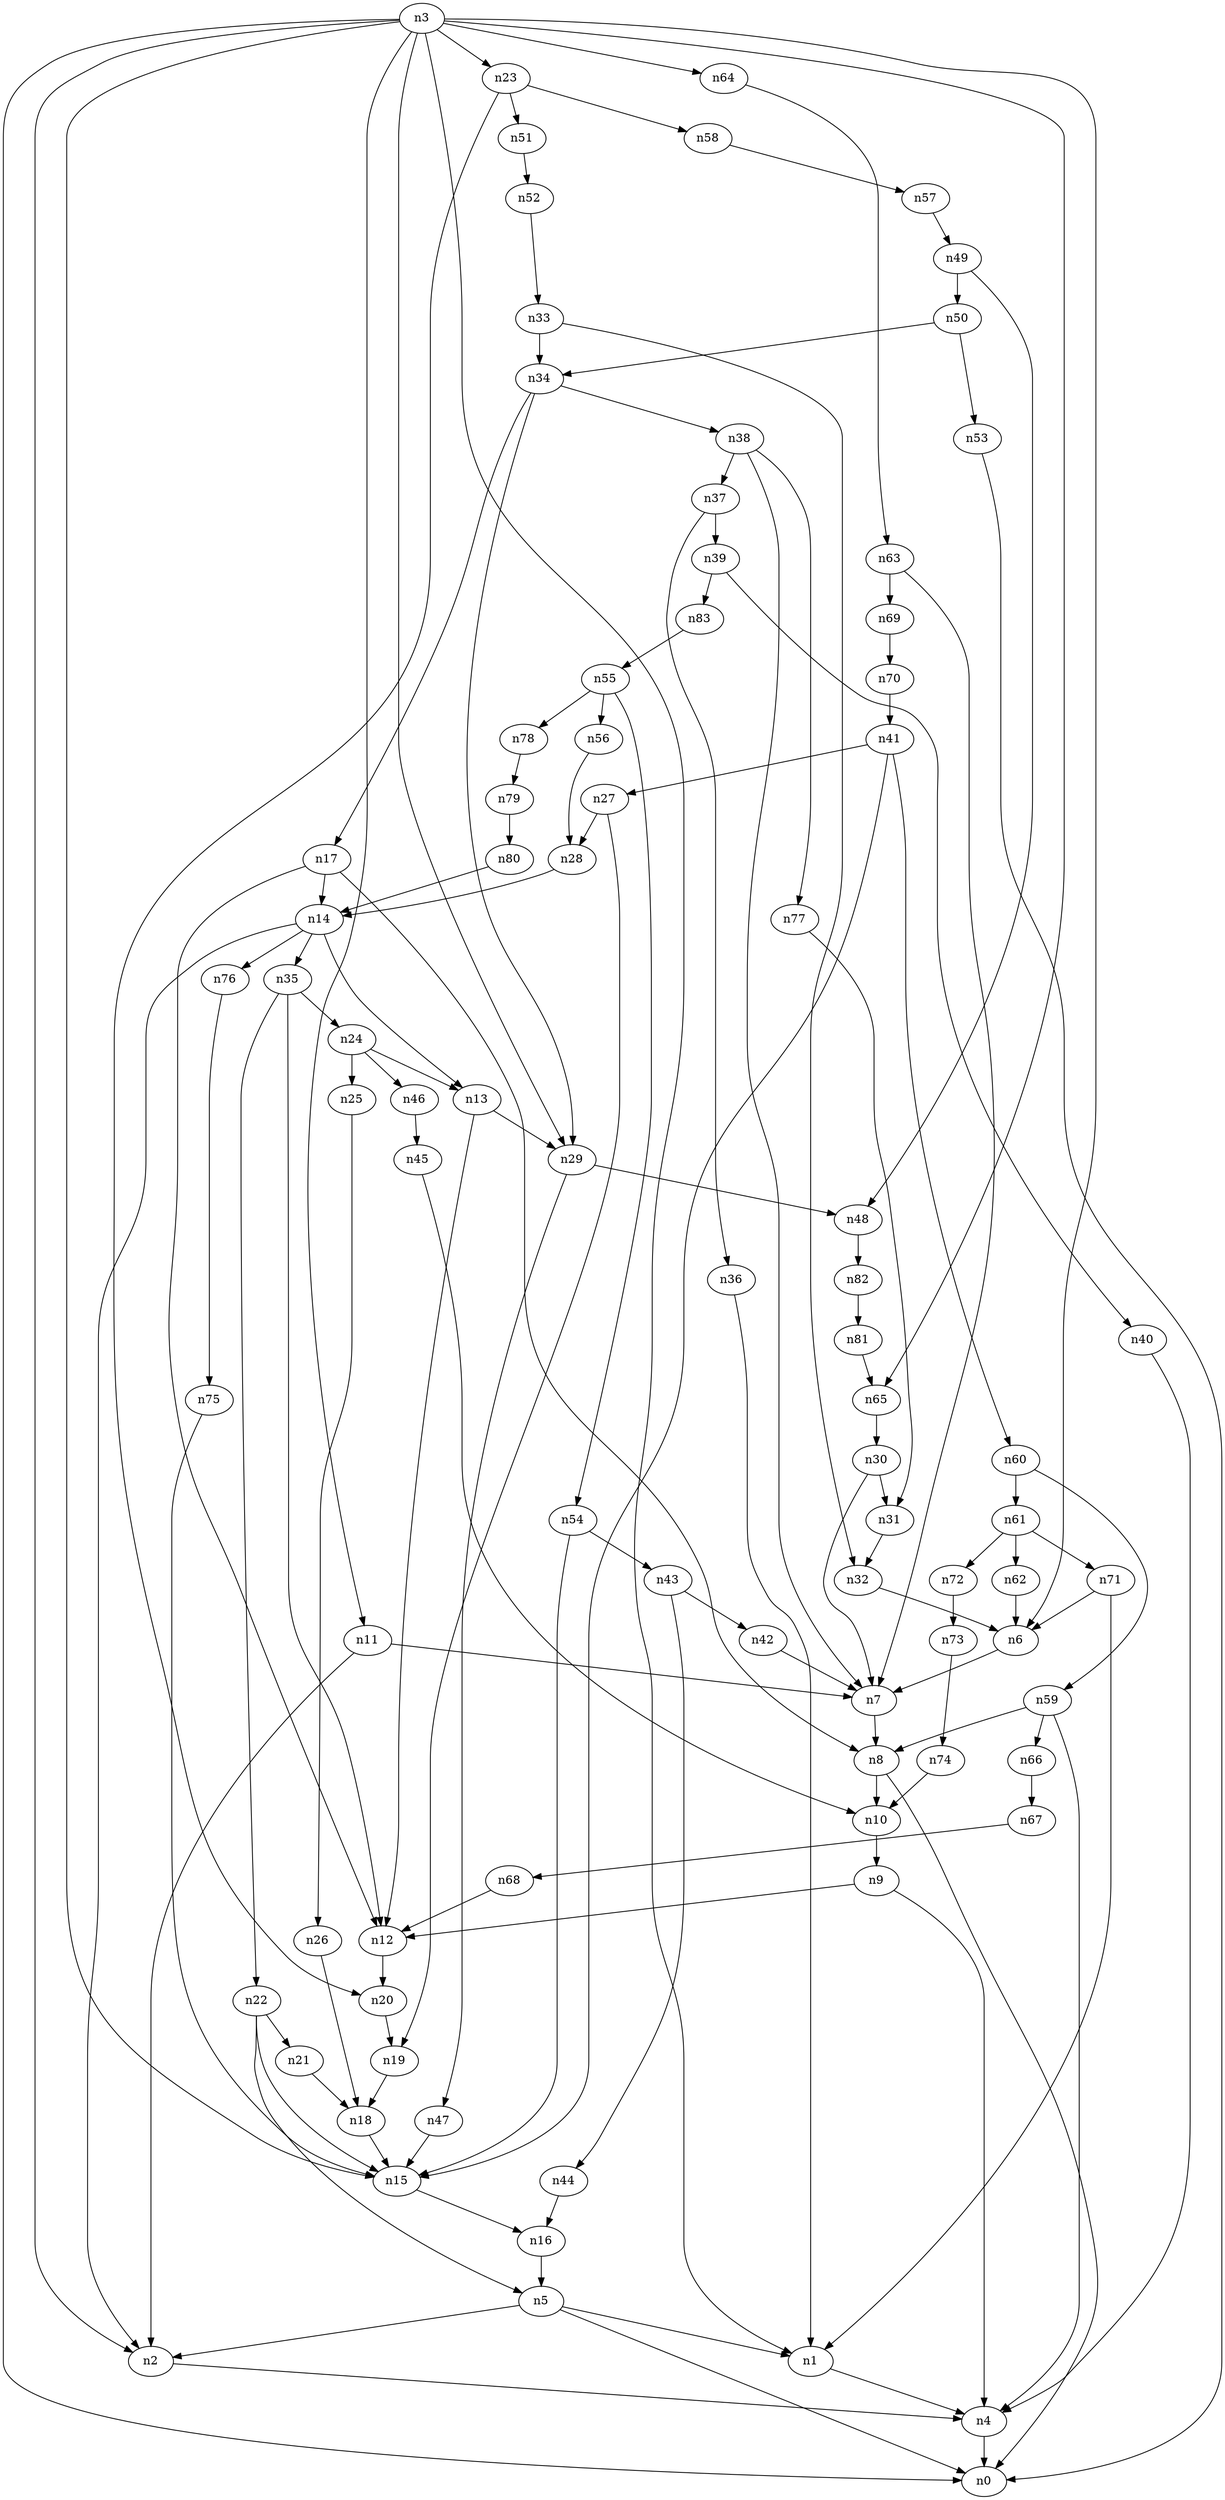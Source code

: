 digraph G {
	n1 -> n4	 [_graphml_id=e4];
	n2 -> n4	 [_graphml_id=e7];
	n3 -> n0	 [_graphml_id=e0];
	n3 -> n1	 [_graphml_id=e3];
	n3 -> n2	 [_graphml_id=e6];
	n3 -> n6	 [_graphml_id=e9];
	n3 -> n11	 [_graphml_id=e17];
	n3 -> n15	 [_graphml_id=e22];
	n3 -> n23	 [_graphml_id=e35];
	n3 -> n29	 [_graphml_id=e45];
	n3 -> n64	 [_graphml_id=e104];
	n3 -> n65	 [_graphml_id=e106];
	n4 -> n0	 [_graphml_id=e1];
	n5 -> n0	 [_graphml_id=e2];
	n5 -> n1	 [_graphml_id=e5];
	n5 -> n2	 [_graphml_id=e8];
	n6 -> n7	 [_graphml_id=e10];
	n7 -> n8	 [_graphml_id=e11];
	n8 -> n0	 [_graphml_id=e12];
	n8 -> n10	 [_graphml_id=e15];
	n9 -> n4	 [_graphml_id=e13];
	n9 -> n12	 [_graphml_id=e18];
	n10 -> n9	 [_graphml_id=e14];
	n11 -> n2	 [_graphml_id=e27];
	n11 -> n7	 [_graphml_id=e16];
	n12 -> n20	 [_graphml_id=e31];
	n13 -> n12	 [_graphml_id=e19];
	n13 -> n29	 [_graphml_id=e46];
	n14 -> n2	 [_graphml_id=e21];
	n14 -> n13	 [_graphml_id=e20];
	n14 -> n35	 [_graphml_id=e55];
	n14 -> n76	 [_graphml_id=e123];
	n15 -> n16	 [_graphml_id=e23];
	n16 -> n5	 [_graphml_id=e24];
	n17 -> n8	 [_graphml_id=e26];
	n17 -> n12	 [_graphml_id=e25];
	n17 -> n14	 [_graphml_id=e47];
	n18 -> n15	 [_graphml_id=e28];
	n19 -> n18	 [_graphml_id=e29];
	n20 -> n19	 [_graphml_id=e30];
	n21 -> n18	 [_graphml_id=e32];
	n22 -> n5	 [_graphml_id=e34];
	n22 -> n15	 [_graphml_id=e37];
	n22 -> n21	 [_graphml_id=e33];
	n23 -> n20	 [_graphml_id=e36];
	n23 -> n51	 [_graphml_id=e82];
	n23 -> n58	 [_graphml_id=e94];
	n24 -> n13	 [_graphml_id=e38];
	n24 -> n25	 [_graphml_id=e39];
	n24 -> n46	 [_graphml_id=e74];
	n25 -> n26	 [_graphml_id=e40];
	n26 -> n18	 [_graphml_id=e41];
	n27 -> n19	 [_graphml_id=e42];
	n27 -> n28	 [_graphml_id=e43];
	n28 -> n14	 [_graphml_id=e44];
	n29 -> n47	 [_graphml_id=e75];
	n29 -> n48	 [_graphml_id=e78];
	n30 -> n7	 [_graphml_id=e48];
	n30 -> n31	 [_graphml_id=e49];
	n31 -> n32	 [_graphml_id=e50];
	n32 -> n6	 [_graphml_id=e51];
	n33 -> n32	 [_graphml_id=e52];
	n33 -> n34	 [_graphml_id=e53];
	n34 -> n17	 [_graphml_id=e87];
	n34 -> n29	 [_graphml_id=e54];
	n34 -> n38	 [_graphml_id=e61];
	n35 -> n12	 [_graphml_id=e67];
	n35 -> n22	 [_graphml_id=e57];
	n35 -> n24	 [_graphml_id=e56];
	n36 -> n1	 [_graphml_id=e58];
	n37 -> n36	 [_graphml_id=e59];
	n37 -> n39	 [_graphml_id=e62];
	n38 -> n7	 [_graphml_id=e77];
	n38 -> n37	 [_graphml_id=e60];
	n38 -> n77	 [_graphml_id=e124];
	n39 -> n40	 [_graphml_id=e63];
	n39 -> n83	 [_graphml_id=e134];
	n40 -> n4	 [_graphml_id=e64];
	n41 -> n15	 [_graphml_id=e66];
	n41 -> n27	 [_graphml_id=e65];
	n41 -> n60	 [_graphml_id=e98];
	n42 -> n7	 [_graphml_id=e68];
	n43 -> n42	 [_graphml_id=e69];
	n43 -> n44	 [_graphml_id=e70];
	n44 -> n16	 [_graphml_id=e71];
	n45 -> n10	 [_graphml_id=e72];
	n46 -> n45	 [_graphml_id=e73];
	n47 -> n15	 [_graphml_id=e76];
	n48 -> n82	 [_graphml_id=e133];
	n49 -> n48	 [_graphml_id=e79];
	n49 -> n50	 [_graphml_id=e80];
	n50 -> n34	 [_graphml_id=e81];
	n50 -> n53	 [_graphml_id=e86];
	n51 -> n52	 [_graphml_id=e83];
	n52 -> n33	 [_graphml_id=e84];
	n53 -> n0	 [_graphml_id=e85];
	n54 -> n15	 [_graphml_id=e88];
	n54 -> n43	 [_graphml_id=e97];
	n55 -> n54	 [_graphml_id=e89];
	n55 -> n56	 [_graphml_id=e90];
	n55 -> n78	 [_graphml_id=e127];
	n56 -> n28	 [_graphml_id=e91];
	n57 -> n49	 [_graphml_id=e92];
	n58 -> n57	 [_graphml_id=e93];
	n59 -> n4	 [_graphml_id=e95];
	n59 -> n8	 [_graphml_id=e96];
	n59 -> n66	 [_graphml_id=e107];
	n60 -> n59	 [_graphml_id=e126];
	n60 -> n61	 [_graphml_id=e99];
	n61 -> n62	 [_graphml_id=e100];
	n61 -> n71	 [_graphml_id=e114];
	n61 -> n72	 [_graphml_id=e117];
	n62 -> n6	 [_graphml_id=e101];
	n63 -> n7	 [_graphml_id=e102];
	n63 -> n69	 [_graphml_id=e111];
	n64 -> n63	 [_graphml_id=e103];
	n65 -> n30	 [_graphml_id=e105];
	n66 -> n67	 [_graphml_id=e108];
	n67 -> n68	 [_graphml_id=e109];
	n68 -> n12	 [_graphml_id=e110];
	n69 -> n70	 [_graphml_id=e112];
	n70 -> n41	 [_graphml_id=e113];
	n71 -> n1	 [_graphml_id=e115];
	n71 -> n6	 [_graphml_id=e116];
	n72 -> n73	 [_graphml_id=e118];
	n73 -> n74	 [_graphml_id=e119];
	n74 -> n10	 [_graphml_id=e120];
	n75 -> n15	 [_graphml_id=e121];
	n76 -> n75	 [_graphml_id=e122];
	n77 -> n31	 [_graphml_id=e125];
	n78 -> n79	 [_graphml_id=e128];
	n79 -> n80	 [_graphml_id=e129];
	n80 -> n14	 [_graphml_id=e130];
	n81 -> n65	 [_graphml_id=e131];
	n82 -> n81	 [_graphml_id=e132];
	n83 -> n55	 [_graphml_id=e135];
}
